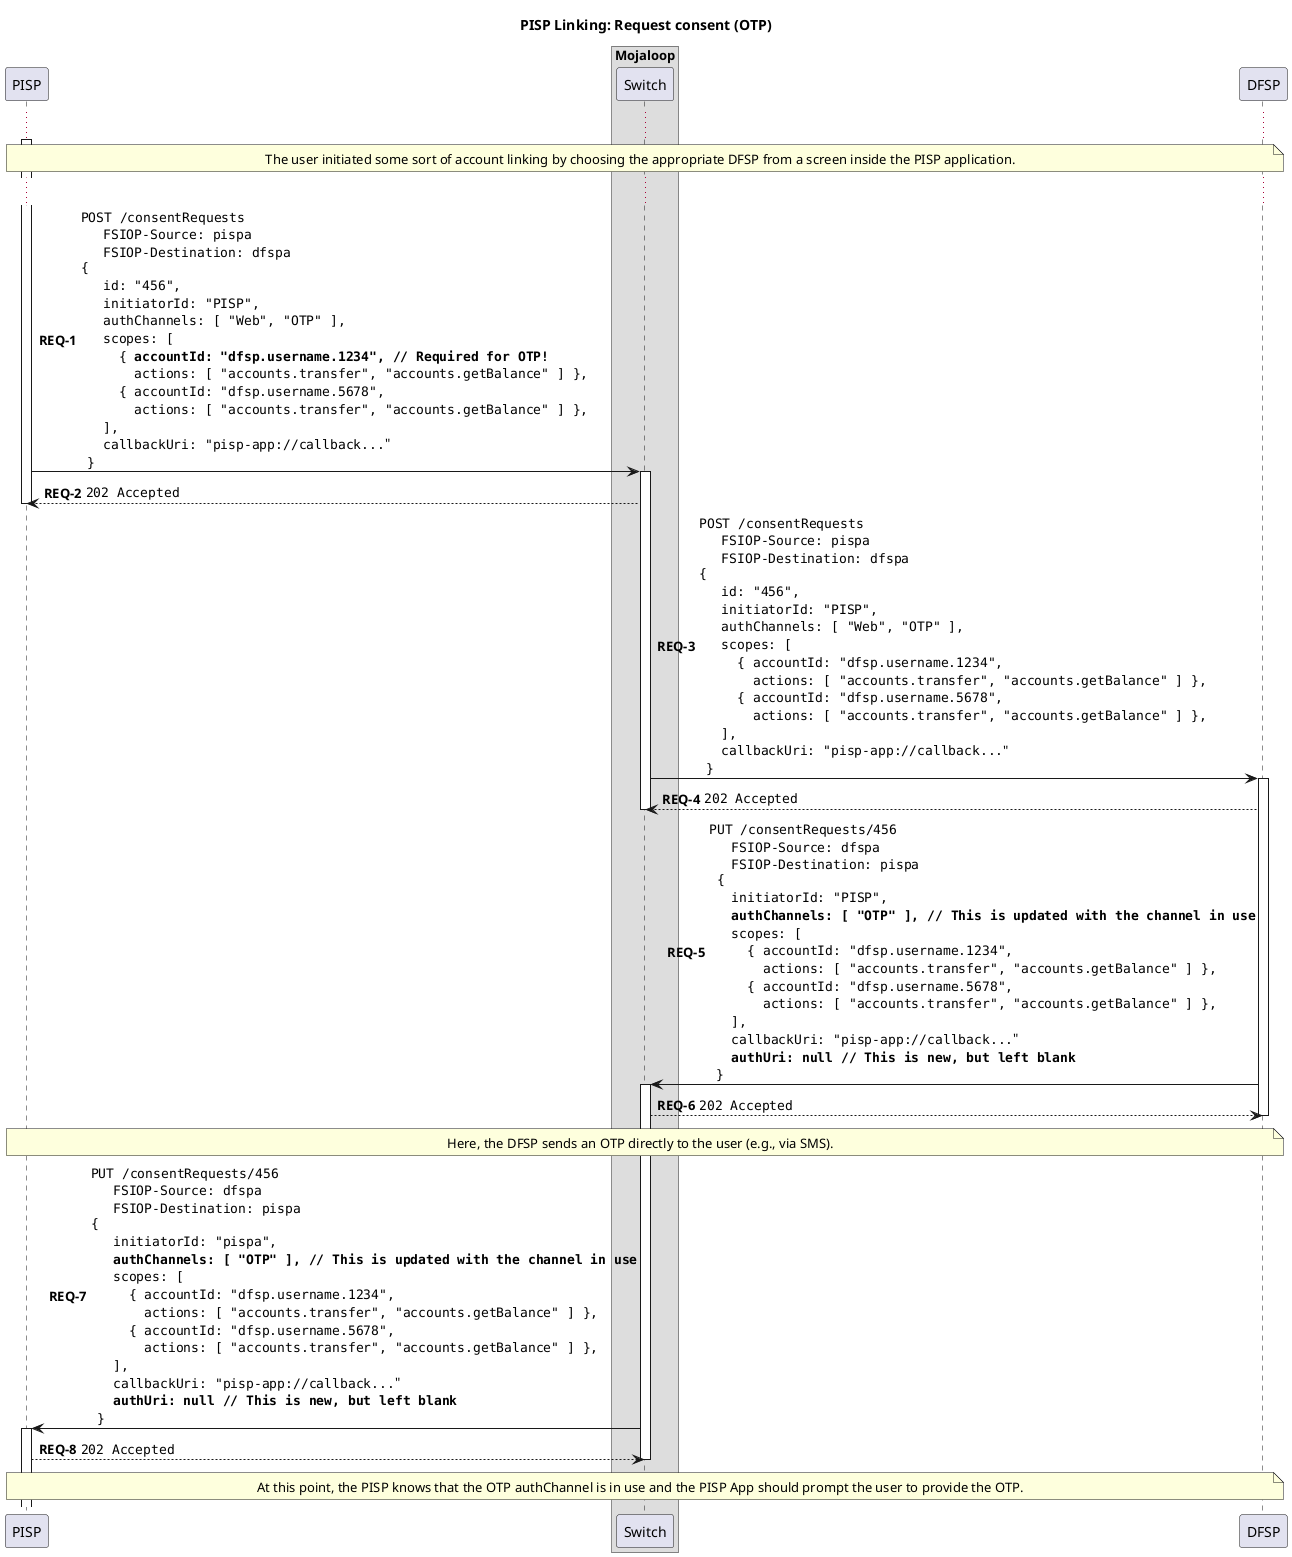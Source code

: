 @startuml

title PISP Linking: Request consent (OTP)

participant "PISP" as PISP

box "Mojaloop"
    participant Switch
end box

participant DFSP

autonumber 1 "<b>REQ-#</b>"

activate PISP

...

note over PISP, DFSP
    The user initiated some sort of account linking by choosing the appropriate DFSP from a screen inside the PISP application.
end note

...

PISP -> Switch ++: ""POST /consentRequests""\n\
  ""  FSIOP-Source: pispa""\n\
  ""  FSIOP-Destination: dfspa""\n\
""{""\n\
  ""  id: "456",""\n\
  ""  initiatorId: "PISP",""\n\
  ""  authChannels: [ "Web", "OTP" ],""\n\
  ""  scopes: [ ""\n\
  ""    { **accountId: "dfsp.username.1234", // Required for OTP!**""\n\
  ""      actions: [ "accounts.transfer", "accounts.getBalance" ] },""\n\
  ""    { accountId: "dfsp.username.5678",""\n\
  ""      actions: [ "accounts.transfer", "accounts.getBalance" ] },""\n\
  ""  ],""\n\
  ""  callbackUri: "pisp-app://callback..."""\n\
  ""}""
Switch --> PISP: ""202 Accepted""
deactivate PISP

Switch -> DFSP ++:  ""POST /consentRequests""\n\
  ""  FSIOP-Source: pispa""\n\
  ""  FSIOP-Destination: dfspa""\n\
""{""\n\
  ""  id: "456",""\n\
  ""  initiatorId: "PISP",""\n\
  ""  authChannels: [ "Web", "OTP" ],""\n\
  ""  scopes: [ ""\n\
  ""    { accountId: "dfsp.username.1234",""\n\
  ""      actions: [ "accounts.transfer", "accounts.getBalance" ] },""\n\
  ""    { accountId: "dfsp.username.5678",""\n\
  ""      actions: [ "accounts.transfer", "accounts.getBalance" ] },""\n\
  ""  ],""\n\
  ""  callbackUri: "pisp-app://callback..."""\n\
  ""}""
DFSP --> Switch: ""202 Accepted""
deactivate Switch

DFSP -> Switch ++: ""PUT /consentRequests/456""\n\
  ""  FSIOP-Source: dfspa""\n\
  ""  FSIOP-Destination: pispa""\n\
"" {""\n\
  ""  initiatorId: "PISP",""\n\
  ""  **authChannels: [ "OTP" ], // This is updated with the channel in use**""\n\
  ""  scopes: [ ""\n\
  ""    { accountId: "dfsp.username.1234",""\n\
  ""      actions: [ "accounts.transfer", "accounts.getBalance" ] },""\n\
  ""    { accountId: "dfsp.username.5678",""\n\
  ""      actions: [ "accounts.transfer", "accounts.getBalance" ] },""\n\
  ""  ],""\n\
  ""  callbackUri: "pisp-app://callback..."""\n\
  ""  **authUri: null // This is new, but left blank**""\n\
  ""}""
Switch --> DFSP: ""202 Accepted""

note over PISP, DFSP
  Here, the DFSP sends an OTP directly to the user (e.g., via SMS).
end note

deactivate DFSP

Switch -> PISP ++: ""PUT /consentRequests/456""\n\
  ""  FSIOP-Source: dfspa""\n\
  ""  FSIOP-Destination: pispa""\n\
""{""\n\
  ""  initiatorId: "pispa",""\n\
  ""  **authChannels: [ "OTP" ], // This is updated with the channel in use**""\n\
  ""  scopes: [ ""\n\
  ""    { accountId: "dfsp.username.1234",""\n\
  ""      actions: [ "accounts.transfer", "accounts.getBalance" ] },""\n\
  ""    { accountId: "dfsp.username.5678",""\n\
  ""      actions: [ "accounts.transfer", "accounts.getBalance" ] },""\n\
  ""  ],""\n\
  ""  callbackUri: "pisp-app://callback..."""\n\
  ""  **authUri: null // This is new, but left blank**""\n\
  ""}""
PISP --> Switch: ""202 Accepted""
deactivate Switch

note over PISP, DFSP
  At this point, the PISP knows that the OTP authChannel is in use and the PISP App should prompt the user to provide the OTP.
end note

@enduml
